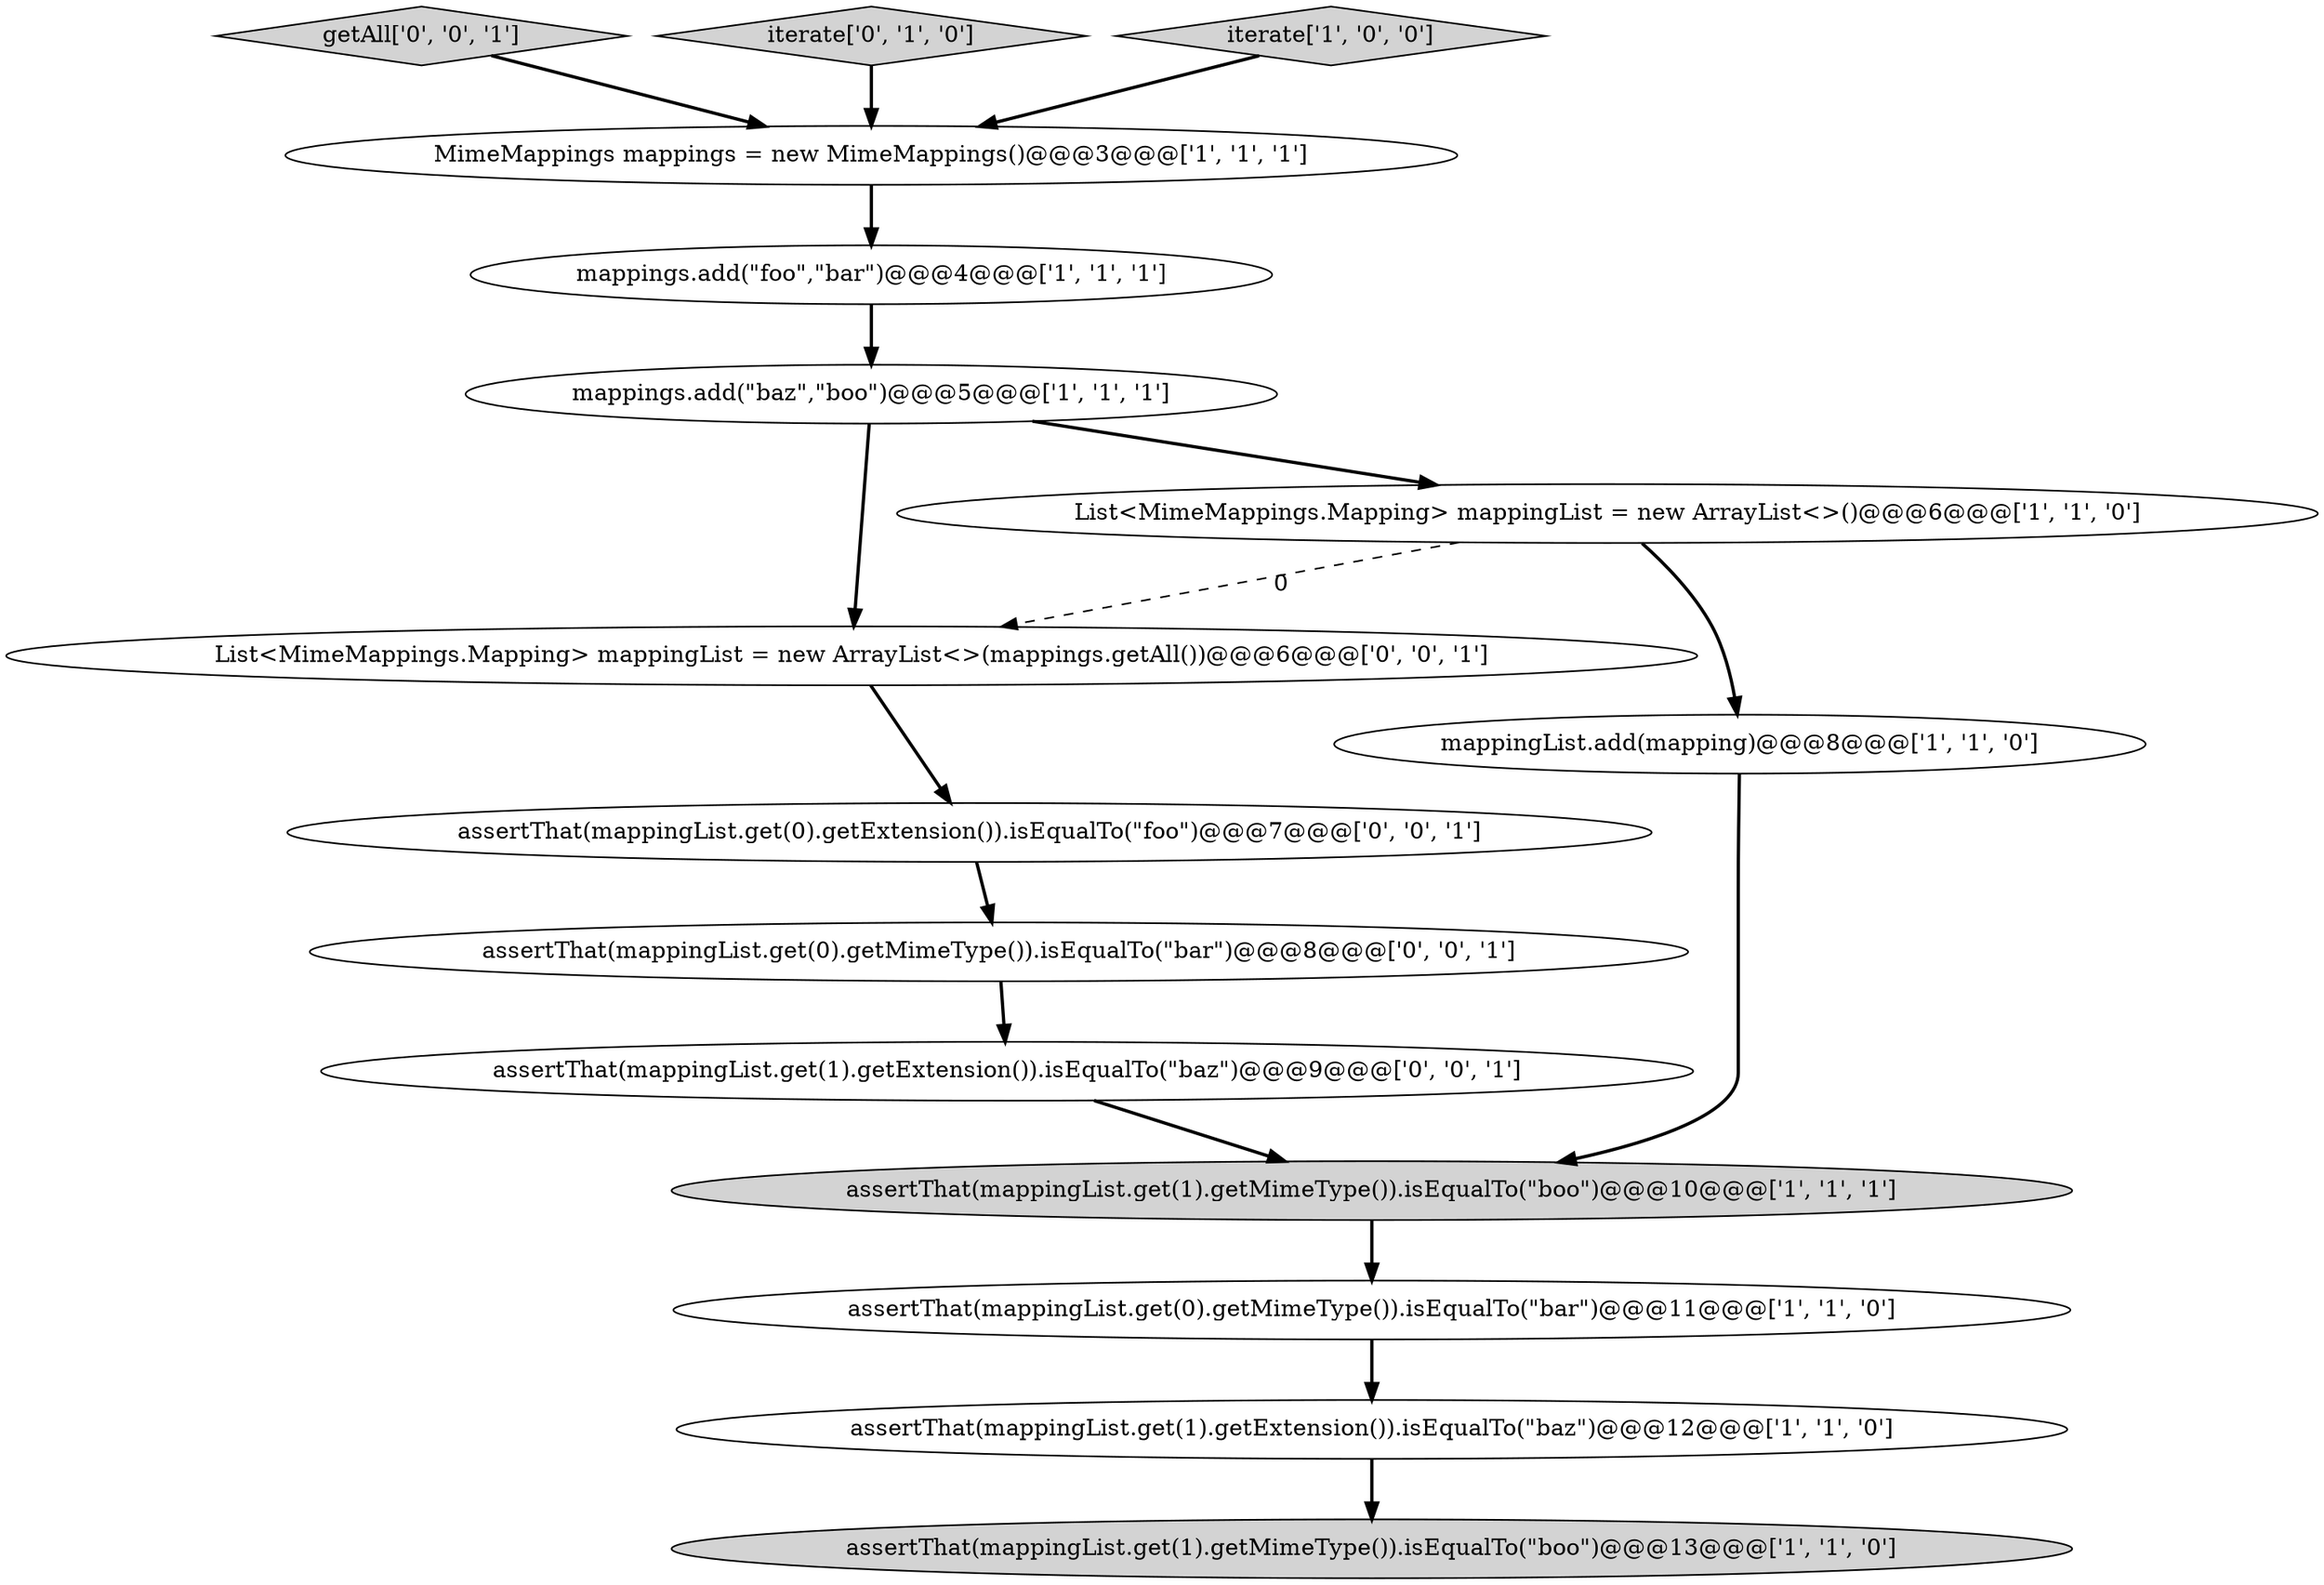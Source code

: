digraph {
12 [style = filled, label = "getAll['0', '0', '1']", fillcolor = lightgray, shape = diamond image = "AAA0AAABBB3BBB"];
14 [style = filled, label = "assertThat(mappingList.get(1).getExtension()).isEqualTo(\"baz\")@@@9@@@['0', '0', '1']", fillcolor = white, shape = ellipse image = "AAA0AAABBB3BBB"];
6 [style = filled, label = "assertThat(mappingList.get(1).getMimeType()).isEqualTo(\"boo\")@@@10@@@['1', '1', '1']", fillcolor = lightgray, shape = ellipse image = "AAA0AAABBB1BBB"];
1 [style = filled, label = "mappings.add(\"foo\",\"bar\")@@@4@@@['1', '1', '1']", fillcolor = white, shape = ellipse image = "AAA0AAABBB1BBB"];
10 [style = filled, label = "iterate['0', '1', '0']", fillcolor = lightgray, shape = diamond image = "AAA0AAABBB2BBB"];
8 [style = filled, label = "MimeMappings mappings = new MimeMappings()@@@3@@@['1', '1', '1']", fillcolor = white, shape = ellipse image = "AAA0AAABBB1BBB"];
15 [style = filled, label = "List<MimeMappings.Mapping> mappingList = new ArrayList<>(mappings.getAll())@@@6@@@['0', '0', '1']", fillcolor = white, shape = ellipse image = "AAA0AAABBB3BBB"];
2 [style = filled, label = "iterate['1', '0', '0']", fillcolor = lightgray, shape = diamond image = "AAA0AAABBB1BBB"];
9 [style = filled, label = "List<MimeMappings.Mapping> mappingList = new ArrayList<>()@@@6@@@['1', '1', '0']", fillcolor = white, shape = ellipse image = "AAA0AAABBB1BBB"];
5 [style = filled, label = "mappings.add(\"baz\",\"boo\")@@@5@@@['1', '1', '1']", fillcolor = white, shape = ellipse image = "AAA0AAABBB1BBB"];
4 [style = filled, label = "assertThat(mappingList.get(1).getMimeType()).isEqualTo(\"boo\")@@@13@@@['1', '1', '0']", fillcolor = lightgray, shape = ellipse image = "AAA0AAABBB1BBB"];
11 [style = filled, label = "assertThat(mappingList.get(0).getExtension()).isEqualTo(\"foo\")@@@7@@@['0', '0', '1']", fillcolor = white, shape = ellipse image = "AAA0AAABBB3BBB"];
0 [style = filled, label = "assertThat(mappingList.get(1).getExtension()).isEqualTo(\"baz\")@@@12@@@['1', '1', '0']", fillcolor = white, shape = ellipse image = "AAA0AAABBB1BBB"];
13 [style = filled, label = "assertThat(mappingList.get(0).getMimeType()).isEqualTo(\"bar\")@@@8@@@['0', '0', '1']", fillcolor = white, shape = ellipse image = "AAA0AAABBB3BBB"];
3 [style = filled, label = "assertThat(mappingList.get(0).getMimeType()).isEqualTo(\"bar\")@@@11@@@['1', '1', '0']", fillcolor = white, shape = ellipse image = "AAA0AAABBB1BBB"];
7 [style = filled, label = "mappingList.add(mapping)@@@8@@@['1', '1', '0']", fillcolor = white, shape = ellipse image = "AAA0AAABBB1BBB"];
1->5 [style = bold, label=""];
8->1 [style = bold, label=""];
6->3 [style = bold, label=""];
5->15 [style = bold, label=""];
15->11 [style = bold, label=""];
10->8 [style = bold, label=""];
5->9 [style = bold, label=""];
9->7 [style = bold, label=""];
11->13 [style = bold, label=""];
0->4 [style = bold, label=""];
13->14 [style = bold, label=""];
12->8 [style = bold, label=""];
14->6 [style = bold, label=""];
3->0 [style = bold, label=""];
7->6 [style = bold, label=""];
2->8 [style = bold, label=""];
9->15 [style = dashed, label="0"];
}
